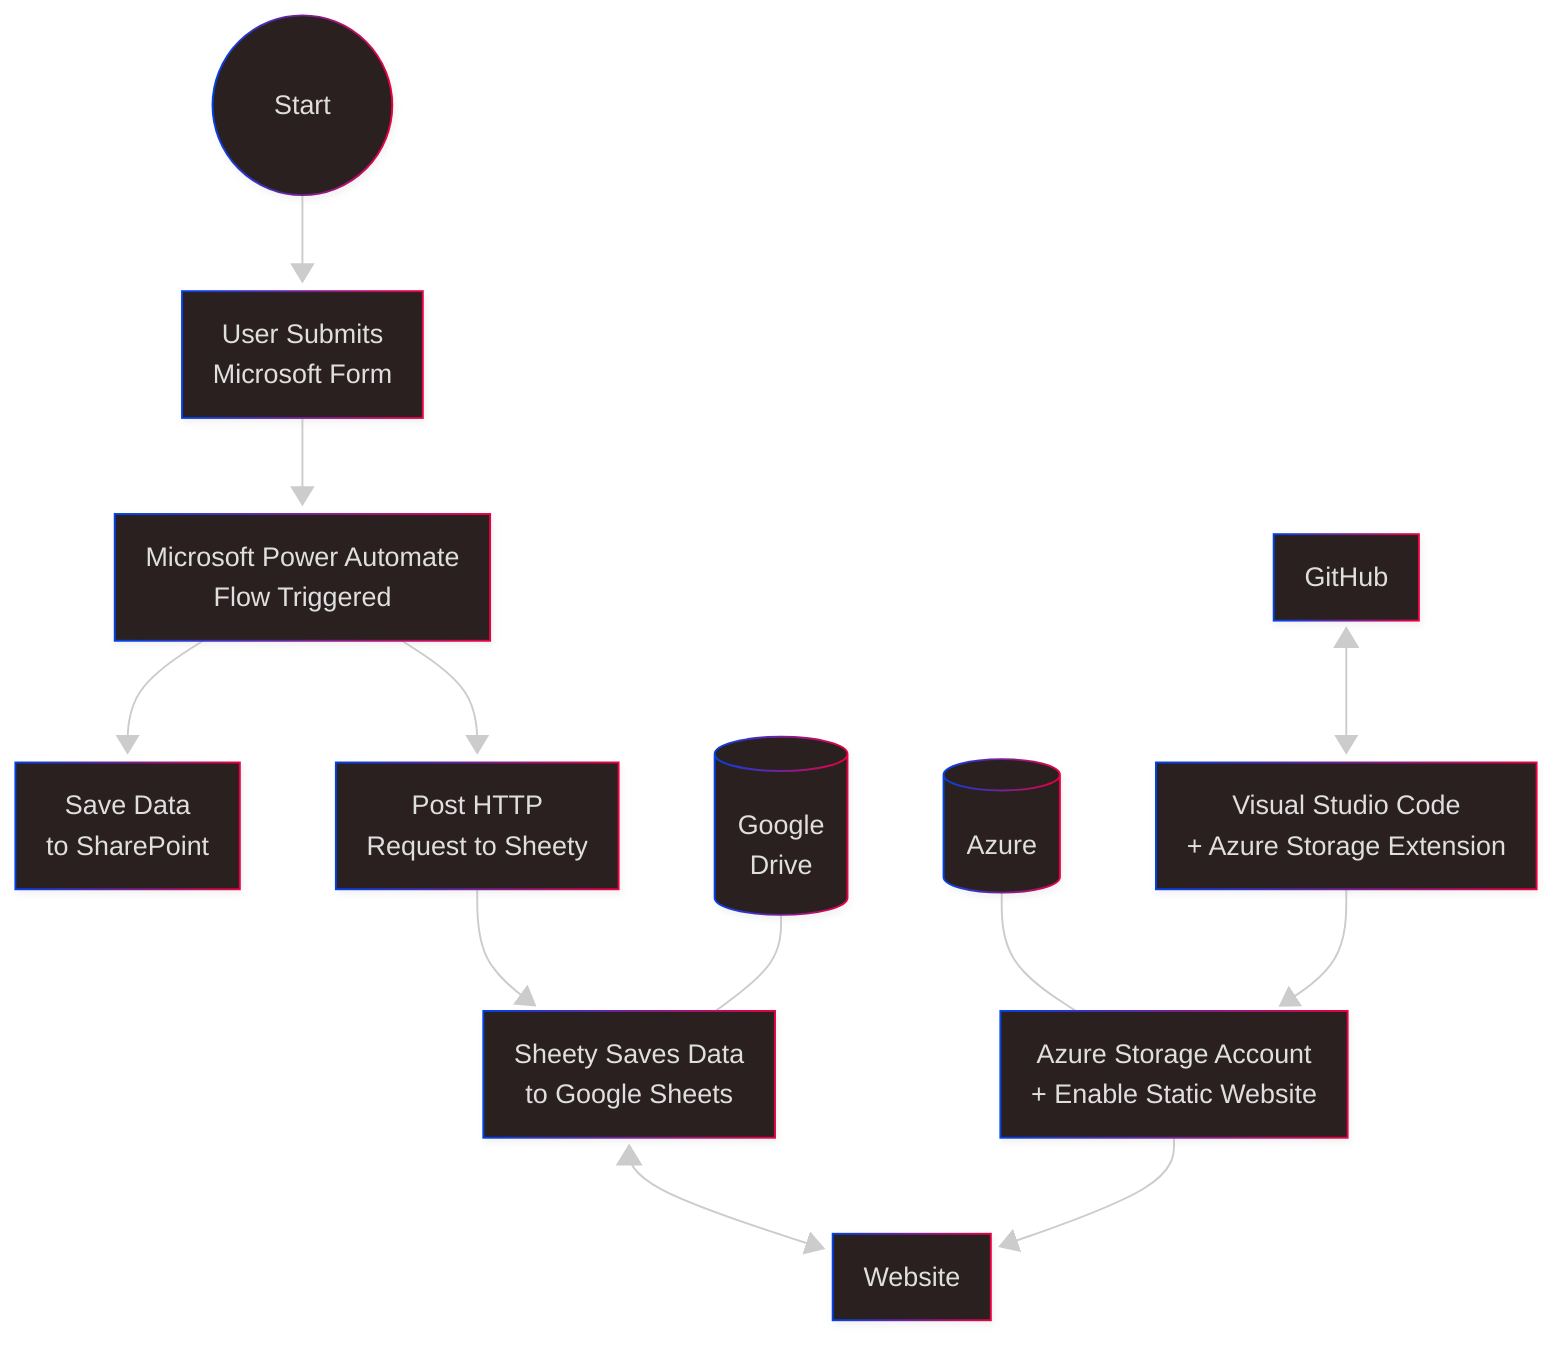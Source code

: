 ---
config:
  theme: neo-dark
  look: neo
---
flowchart TB
    A(("Start")) --> B["User Submits<br>Microsoft Form"]
    B --> C["Microsoft Power Automate<br>Flow Triggered"]
    C --> D["Save Data<br>to SharePoint"] & E["Post HTTP<br>Request to Sheety"]
    G["Sheety Saves Data<br>to Google Sheets"] <--> n3["Website"]
    E --> G
    n5["Azure"] --- n6["Azure Storage Account<br>+ Enable Static Website"]
    n6 --> n3
    n9["GitHub"] <--> n7["Visual Studio Code <br>+ Azure Storage Extension"]
    n7 --> n6
    n10["Google <br>Drive"] --- G
    n5@{ shape: cyl}
    n7@{ shape: rect}
    n10@{ shape: cyl}